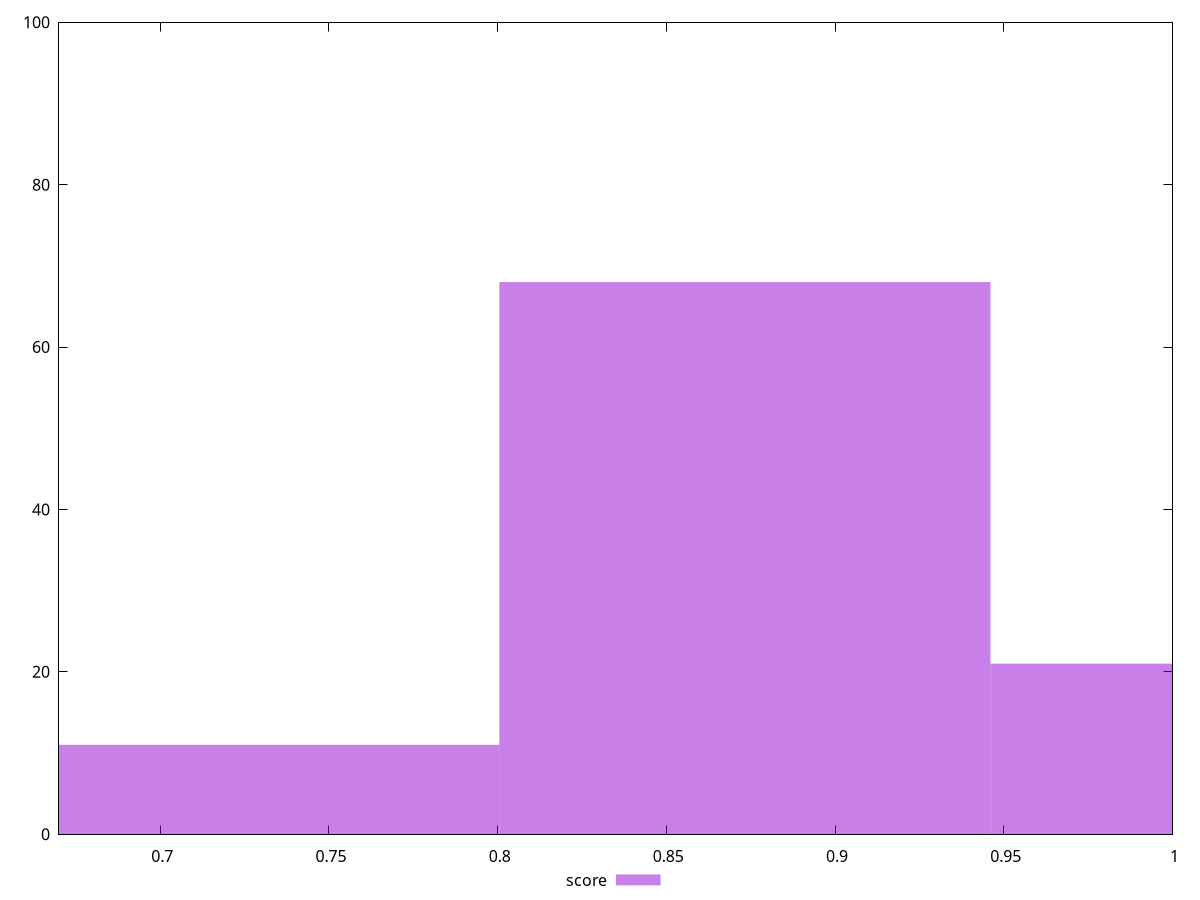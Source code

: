 reset

$score <<EOF
0.8732791191370627 68
0.7277325992808856 11
1.0188256389932397 21
EOF

set key outside below
set boxwidth 0.14554651985617711
set xrange [0.67:1]
set yrange [0:100]
set trange [0:100]
set style fill transparent solid 0.5 noborder
set terminal svg size 640, 490 enhanced background rgb 'white'
set output "reprap/unused-css-rules/samples/pages+cached/score/histogram.svg"

plot $score title "score" with boxes

reset
